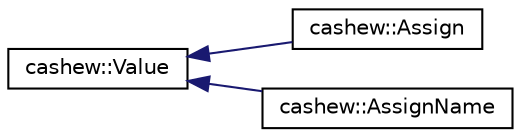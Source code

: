 digraph "Graphical Class Hierarchy"
{
  edge [fontname="Helvetica",fontsize="10",labelfontname="Helvetica",labelfontsize="10"];
  node [fontname="Helvetica",fontsize="10",shape=record];
  rankdir="LR";
  Node0 [label="cashew::Value",height=0.2,width=0.4,color="black", fillcolor="white", style="filled",URL="$structcashew_1_1_value.html"];
  Node0 -> Node1 [dir="back",color="midnightblue",fontsize="10",style="solid",fontname="Helvetica"];
  Node1 [label="cashew::Assign",height=0.2,width=0.4,color="black", fillcolor="white", style="filled",URL="$structcashew_1_1_assign.html"];
  Node0 -> Node2 [dir="back",color="midnightblue",fontsize="10",style="solid",fontname="Helvetica"];
  Node2 [label="cashew::AssignName",height=0.2,width=0.4,color="black", fillcolor="white", style="filled",URL="$structcashew_1_1_assign_name.html"];
}

